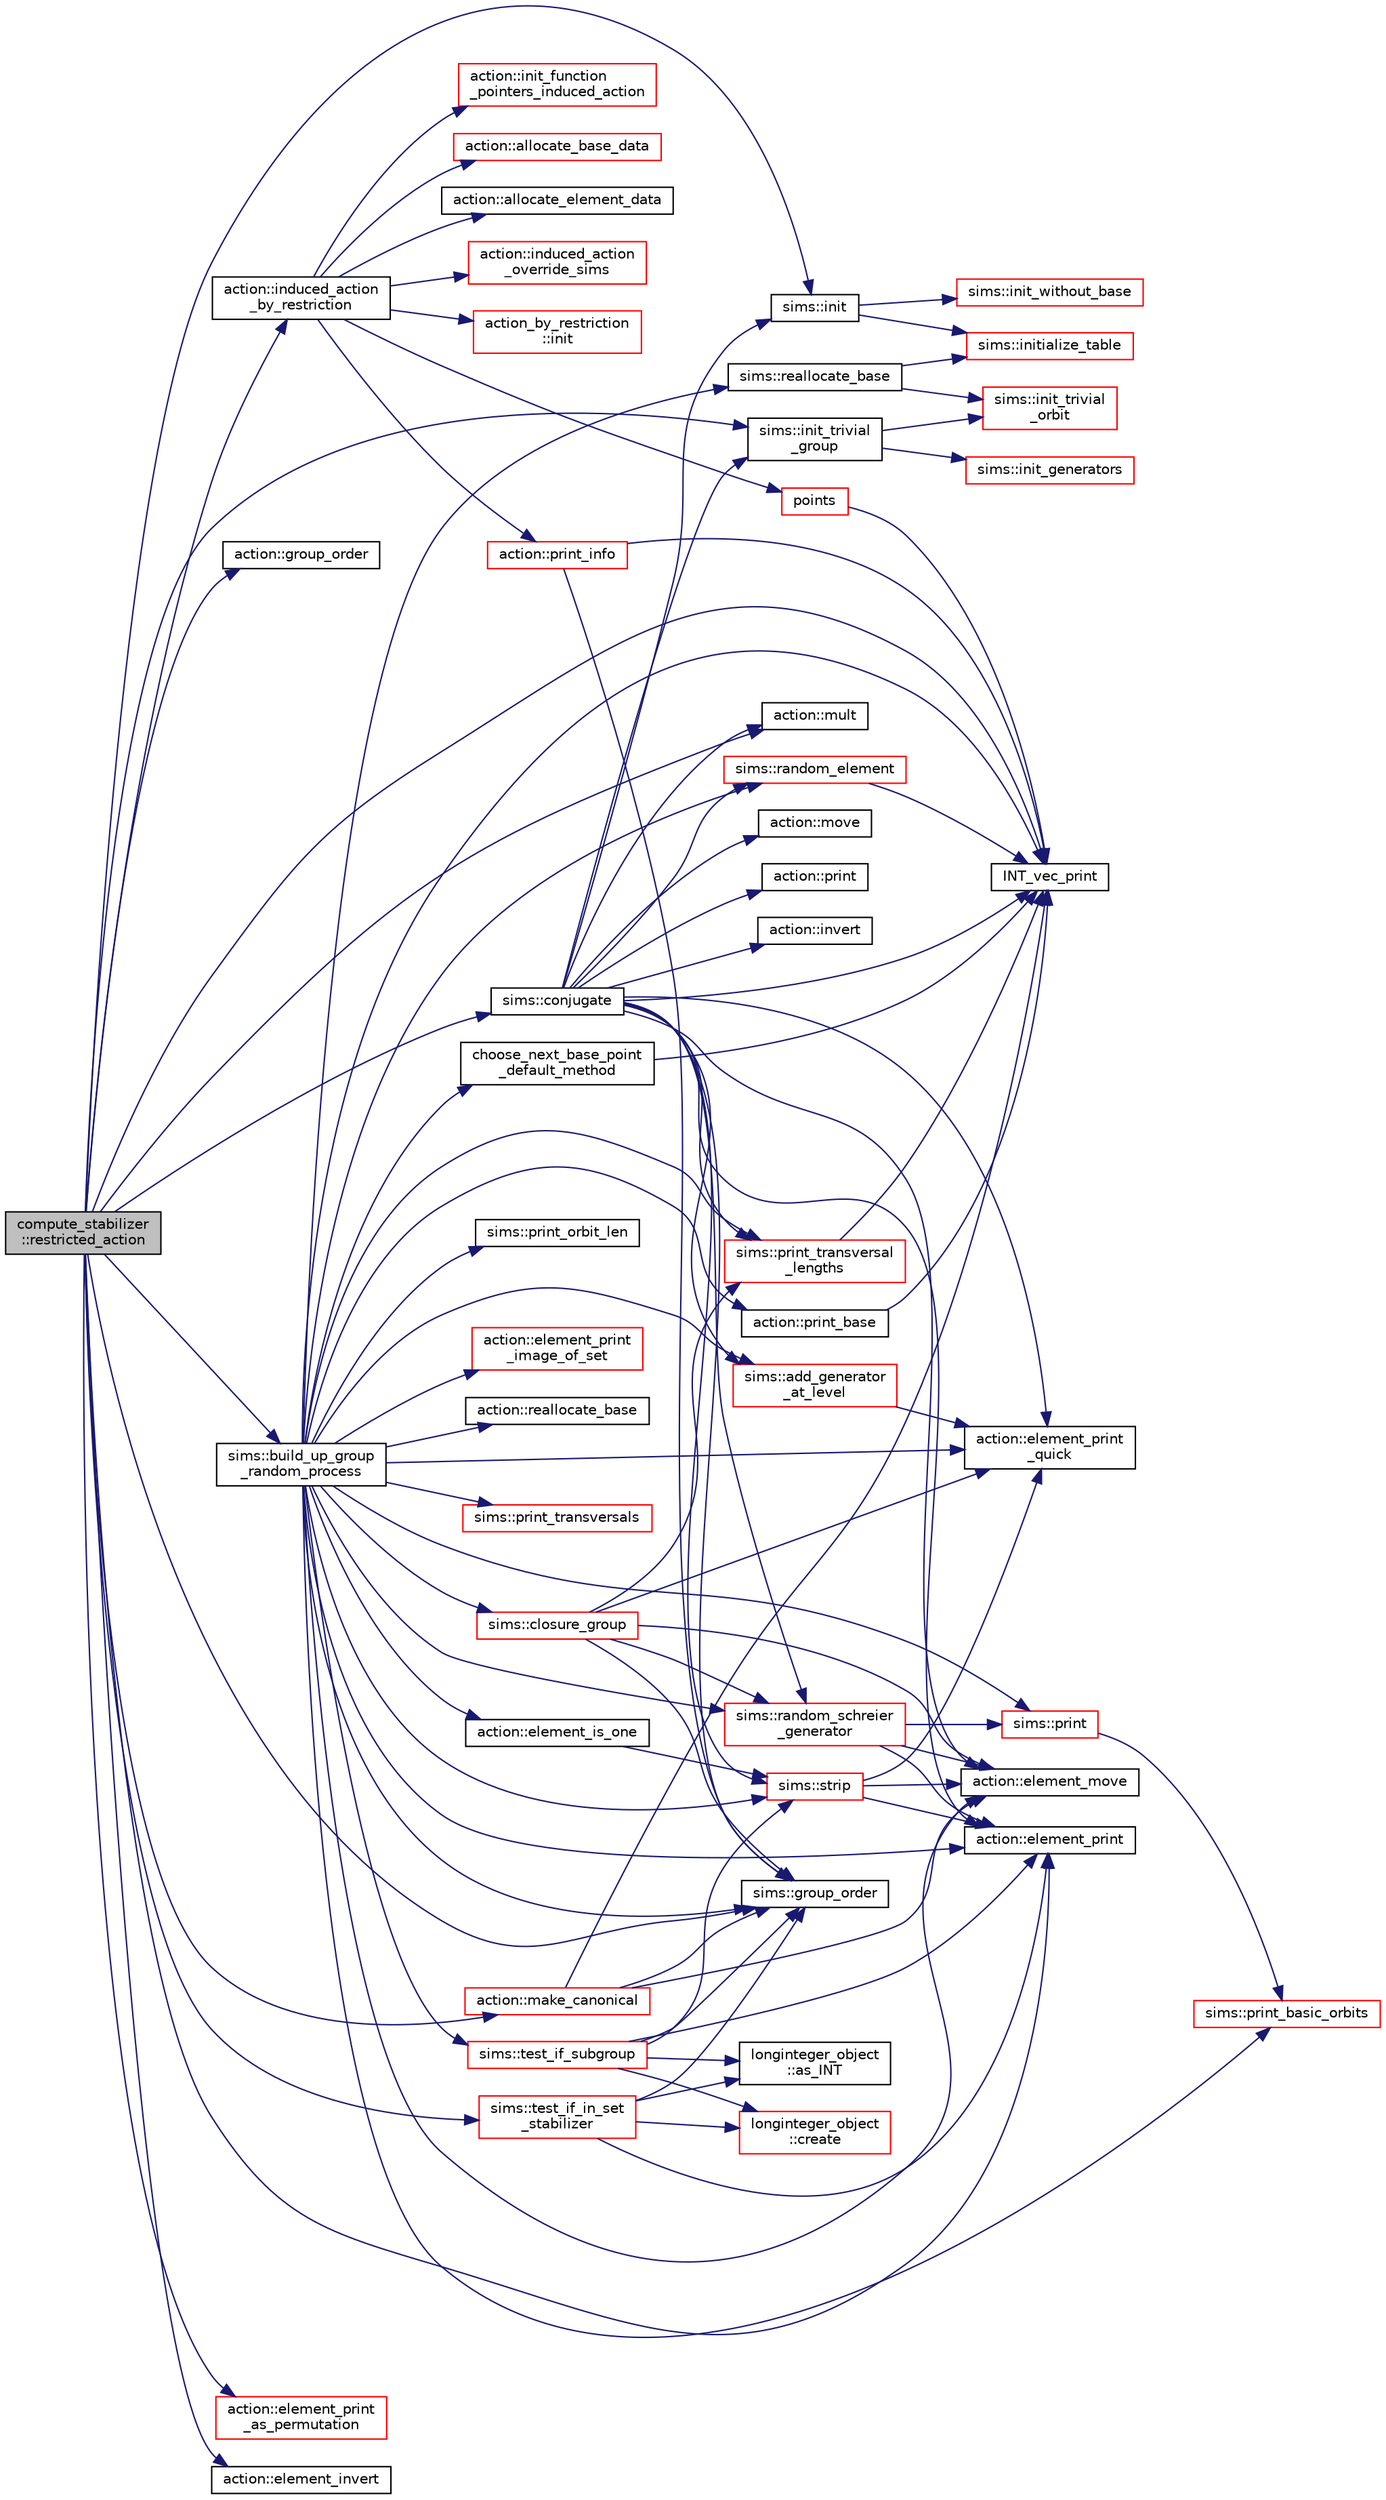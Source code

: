 digraph "compute_stabilizer::restricted_action"
{
  edge [fontname="Helvetica",fontsize="10",labelfontname="Helvetica",labelfontsize="10"];
  node [fontname="Helvetica",fontsize="10",shape=record];
  rankdir="LR";
  Node3001 [label="compute_stabilizer\l::restricted_action",height=0.2,width=0.4,color="black", fillcolor="grey75", style="filled", fontcolor="black"];
  Node3001 -> Node3002 [color="midnightblue",fontsize="10",style="solid",fontname="Helvetica"];
  Node3002 [label="action::induced_action\l_by_restriction",height=0.2,width=0.4,color="black", fillcolor="white", style="filled",URL="$d2/d86/classaction.html#a37c21f74a97c921d882a308370c06357"];
  Node3002 -> Node3003 [color="midnightblue",fontsize="10",style="solid",fontname="Helvetica"];
  Node3003 [label="action::print_info",height=0.2,width=0.4,color="red", fillcolor="white", style="filled",URL="$d2/d86/classaction.html#a6f89e493e5c5a32e5c3b8963d438ce86"];
  Node3003 -> Node3006 [color="midnightblue",fontsize="10",style="solid",fontname="Helvetica"];
  Node3006 [label="INT_vec_print",height=0.2,width=0.4,color="black", fillcolor="white", style="filled",URL="$df/dbf/sajeeb_8_c.html#a79a5901af0b47dd0d694109543c027fe"];
  Node3003 -> Node3007 [color="midnightblue",fontsize="10",style="solid",fontname="Helvetica"];
  Node3007 [label="sims::group_order",height=0.2,width=0.4,color="black", fillcolor="white", style="filled",URL="$d9/df3/classsims.html#aa442445175656570fa35febbe790efad"];
  Node3002 -> Node3008 [color="midnightblue",fontsize="10",style="solid",fontname="Helvetica"];
  Node3008 [label="action_by_restriction\l::init",height=0.2,width=0.4,color="red", fillcolor="white", style="filled",URL="$d1/d7e/classaction__by__restriction.html#af98e88c513afe51527082f11aac571f8"];
  Node3002 -> Node3013 [color="midnightblue",fontsize="10",style="solid",fontname="Helvetica"];
  Node3013 [label="points",height=0.2,width=0.4,color="red", fillcolor="white", style="filled",URL="$d7/d83/points_8_c.html#a8a498513b4415e1a4628a70fb6b26817"];
  Node3013 -> Node3006 [color="midnightblue",fontsize="10",style="solid",fontname="Helvetica"];
  Node3002 -> Node3020 [color="midnightblue",fontsize="10",style="solid",fontname="Helvetica"];
  Node3020 [label="action::init_function\l_pointers_induced_action",height=0.2,width=0.4,color="red", fillcolor="white", style="filled",URL="$d2/d86/classaction.html#a3b9287d084b24f7a3b9532a7589c58de"];
  Node3002 -> Node3474 [color="midnightblue",fontsize="10",style="solid",fontname="Helvetica"];
  Node3474 [label="action::allocate_base_data",height=0.2,width=0.4,color="red", fillcolor="white", style="filled",URL="$d2/d86/classaction.html#a345fa8dfbb60c8a100ab4dd80a966b1b"];
  Node3002 -> Node3477 [color="midnightblue",fontsize="10",style="solid",fontname="Helvetica"];
  Node3477 [label="action::allocate_element_data",height=0.2,width=0.4,color="black", fillcolor="white", style="filled",URL="$d2/d86/classaction.html#adc5f98db8315bfd17fcd2fbb437d8f60"];
  Node3002 -> Node3478 [color="midnightblue",fontsize="10",style="solid",fontname="Helvetica"];
  Node3478 [label="action::induced_action\l_override_sims",height=0.2,width=0.4,color="red", fillcolor="white", style="filled",URL="$d2/d86/classaction.html#ac8cc7d4543f6ef75a04777bd82ca244b"];
  Node3001 -> Node3480 [color="midnightblue",fontsize="10",style="solid",fontname="Helvetica"];
  Node3480 [label="action::group_order",height=0.2,width=0.4,color="black", fillcolor="white", style="filled",URL="$d2/d86/classaction.html#ad1f69adb27041311d2e7be96e39388d4"];
  Node3001 -> Node3007 [color="midnightblue",fontsize="10",style="solid",fontname="Helvetica"];
  Node3001 -> Node3482 [color="midnightblue",fontsize="10",style="solid",fontname="Helvetica"];
  Node3482 [label="sims::init",height=0.2,width=0.4,color="black", fillcolor="white", style="filled",URL="$d9/df3/classsims.html#a02eb61ed14f75cfe4dc0770142c1bff0"];
  Node3482 -> Node3483 [color="midnightblue",fontsize="10",style="solid",fontname="Helvetica"];
  Node3483 [label="sims::init_without_base",height=0.2,width=0.4,color="red", fillcolor="white", style="filled",URL="$d9/df3/classsims.html#a1010f2dc330b7c5ae10128c0b7dcbefd"];
  Node3482 -> Node3484 [color="midnightblue",fontsize="10",style="solid",fontname="Helvetica"];
  Node3484 [label="sims::initialize_table",height=0.2,width=0.4,color="red", fillcolor="white", style="filled",URL="$d9/df3/classsims.html#abe36dd0812bde20447f5aaa8384596a7"];
  Node3001 -> Node3486 [color="midnightblue",fontsize="10",style="solid",fontname="Helvetica"];
  Node3486 [label="sims::init_trivial\l_group",height=0.2,width=0.4,color="black", fillcolor="white", style="filled",URL="$d9/df3/classsims.html#a6a55a0a4e5124654f999933fd635334a"];
  Node3486 -> Node3487 [color="midnightblue",fontsize="10",style="solid",fontname="Helvetica"];
  Node3487 [label="sims::init_generators",height=0.2,width=0.4,color="red", fillcolor="white", style="filled",URL="$d9/df3/classsims.html#aa2a7908389727bdfa05d034e8d53a818"];
  Node3486 -> Node3488 [color="midnightblue",fontsize="10",style="solid",fontname="Helvetica"];
  Node3488 [label="sims::init_trivial\l_orbit",height=0.2,width=0.4,color="red", fillcolor="white", style="filled",URL="$d9/df3/classsims.html#ac55702550a4671a721f78345dd9bff70"];
  Node3001 -> Node3494 [color="midnightblue",fontsize="10",style="solid",fontname="Helvetica"];
  Node3494 [label="sims::conjugate",height=0.2,width=0.4,color="black", fillcolor="white", style="filled",URL="$d9/df3/classsims.html#ae5fdcadcb51929b4f5c02347384d8b8d"];
  Node3494 -> Node3366 [color="midnightblue",fontsize="10",style="solid",fontname="Helvetica"];
  Node3366 [label="action::print",height=0.2,width=0.4,color="black", fillcolor="white", style="filled",URL="$d2/d86/classaction.html#ae4159079fcf493e0e110c2114cc0a52d"];
  Node3494 -> Node3482 [color="midnightblue",fontsize="10",style="solid",fontname="Helvetica"];
  Node3494 -> Node3486 [color="midnightblue",fontsize="10",style="solid",fontname="Helvetica"];
  Node3494 -> Node3007 [color="midnightblue",fontsize="10",style="solid",fontname="Helvetica"];
  Node3494 -> Node3495 [color="midnightblue",fontsize="10",style="solid",fontname="Helvetica"];
  Node3495 [label="action::invert",height=0.2,width=0.4,color="black", fillcolor="white", style="filled",URL="$d2/d86/classaction.html#aa498723c58a9a8cf1da296044127a428"];
  Node3494 -> Node3496 [color="midnightblue",fontsize="10",style="solid",fontname="Helvetica"];
  Node3496 [label="sims::random_schreier\l_generator",height=0.2,width=0.4,color="red", fillcolor="white", style="filled",URL="$d9/df3/classsims.html#aaa77048e586c36a7639fa61ff66e0a23"];
  Node3496 -> Node3044 [color="midnightblue",fontsize="10",style="solid",fontname="Helvetica"];
  Node3044 [label="action::element_print",height=0.2,width=0.4,color="black", fillcolor="white", style="filled",URL="$d2/d86/classaction.html#ae38c3ef3c1125213733d63c6fc3c40cd"];
  Node3496 -> Node3033 [color="midnightblue",fontsize="10",style="solid",fontname="Helvetica"];
  Node3033 [label="action::element_move",height=0.2,width=0.4,color="black", fillcolor="white", style="filled",URL="$d2/d86/classaction.html#a550947491bbb534d3d7951f50198a874"];
  Node3496 -> Node3499 [color="midnightblue",fontsize="10",style="solid",fontname="Helvetica"];
  Node3499 [label="sims::print",height=0.2,width=0.4,color="red", fillcolor="white", style="filled",URL="$d9/df3/classsims.html#a93c3d22dc3ac6d78acc60bad65234944"];
  Node3499 -> Node3504 [color="midnightblue",fontsize="10",style="solid",fontname="Helvetica"];
  Node3504 [label="sims::print_basic_orbits",height=0.2,width=0.4,color="red", fillcolor="white", style="filled",URL="$d9/df3/classsims.html#ab26955fba9bb5a6fe176b4f12d0a6c5a"];
  Node3494 -> Node3033 [color="midnightblue",fontsize="10",style="solid",fontname="Helvetica"];
  Node3494 -> Node3044 [color="midnightblue",fontsize="10",style="solid",fontname="Helvetica"];
  Node3494 -> Node3505 [color="midnightblue",fontsize="10",style="solid",fontname="Helvetica"];
  Node3505 [label="action::move",height=0.2,width=0.4,color="black", fillcolor="white", style="filled",URL="$d2/d86/classaction.html#ab857fef69d8687a7926a9e4a00dd77ee"];
  Node3494 -> Node3506 [color="midnightblue",fontsize="10",style="solid",fontname="Helvetica"];
  Node3506 [label="sims::random_element",height=0.2,width=0.4,color="red", fillcolor="white", style="filled",URL="$d9/df3/classsims.html#a28e72977652add0bb45a5f703243fd33"];
  Node3506 -> Node3006 [color="midnightblue",fontsize="10",style="solid",fontname="Helvetica"];
  Node3494 -> Node3006 [color="midnightblue",fontsize="10",style="solid",fontname="Helvetica"];
  Node3494 -> Node3507 [color="midnightblue",fontsize="10",style="solid",fontname="Helvetica"];
  Node3507 [label="action::mult",height=0.2,width=0.4,color="black", fillcolor="white", style="filled",URL="$d2/d86/classaction.html#a97d41015c3985091d0f4cd34e0180ea7"];
  Node3494 -> Node3425 [color="midnightblue",fontsize="10",style="solid",fontname="Helvetica"];
  Node3425 [label="sims::strip",height=0.2,width=0.4,color="red", fillcolor="white", style="filled",URL="$d9/df3/classsims.html#a4d902cab732ddf9f60788dda85b0a775"];
  Node3425 -> Node3031 [color="midnightblue",fontsize="10",style="solid",fontname="Helvetica"];
  Node3031 [label="action::element_print\l_quick",height=0.2,width=0.4,color="black", fillcolor="white", style="filled",URL="$d2/d86/classaction.html#a4844680cf6750396f76494a28655265b"];
  Node3425 -> Node3033 [color="midnightblue",fontsize="10",style="solid",fontname="Helvetica"];
  Node3425 -> Node3044 [color="midnightblue",fontsize="10",style="solid",fontname="Helvetica"];
  Node3494 -> Node3031 [color="midnightblue",fontsize="10",style="solid",fontname="Helvetica"];
  Node3494 -> Node3508 [color="midnightblue",fontsize="10",style="solid",fontname="Helvetica"];
  Node3508 [label="sims::add_generator\l_at_level",height=0.2,width=0.4,color="red", fillcolor="white", style="filled",URL="$d9/df3/classsims.html#ac9f0f17058381524d70645e9d6893e4d"];
  Node3508 -> Node3031 [color="midnightblue",fontsize="10",style="solid",fontname="Helvetica"];
  Node3494 -> Node3516 [color="midnightblue",fontsize="10",style="solid",fontname="Helvetica"];
  Node3516 [label="sims::print_transversal\l_lengths",height=0.2,width=0.4,color="red", fillcolor="white", style="filled",URL="$d9/df3/classsims.html#a122d9276cad4b4fbb8ea6f7831d43020"];
  Node3516 -> Node3006 [color="midnightblue",fontsize="10",style="solid",fontname="Helvetica"];
  Node3001 -> Node3517 [color="midnightblue",fontsize="10",style="solid",fontname="Helvetica"];
  Node3517 [label="sims::build_up_group\l_random_process",height=0.2,width=0.4,color="black", fillcolor="white", style="filled",URL="$d9/df3/classsims.html#afde54d656304b5a92459615f2690ea64"];
  Node3517 -> Node3007 [color="midnightblue",fontsize="10",style="solid",fontname="Helvetica"];
  Node3517 -> Node3518 [color="midnightblue",fontsize="10",style="solid",fontname="Helvetica"];
  Node3518 [label="sims::test_if_subgroup",height=0.2,width=0.4,color="red", fillcolor="white", style="filled",URL="$d9/df3/classsims.html#a60f53e947f3a0949805cf0e422749bf5"];
  Node3518 -> Node3007 [color="midnightblue",fontsize="10",style="solid",fontname="Helvetica"];
  Node3518 -> Node3047 [color="midnightblue",fontsize="10",style="solid",fontname="Helvetica"];
  Node3047 [label="longinteger_object\l::as_INT",height=0.2,width=0.4,color="black", fillcolor="white", style="filled",URL="$dd/d7e/classlonginteger__object.html#afb992d4679a6741acc63c8bcba27971e"];
  Node3518 -> Node3038 [color="midnightblue",fontsize="10",style="solid",fontname="Helvetica"];
  Node3038 [label="longinteger_object\l::create",height=0.2,width=0.4,color="red", fillcolor="white", style="filled",URL="$dd/d7e/classlonginteger__object.html#a95d2eebc60849c3963a49298b1f498c2"];
  Node3518 -> Node3425 [color="midnightblue",fontsize="10",style="solid",fontname="Helvetica"];
  Node3518 -> Node3044 [color="midnightblue",fontsize="10",style="solid",fontname="Helvetica"];
  Node3517 -> Node3520 [color="midnightblue",fontsize="10",style="solid",fontname="Helvetica"];
  Node3520 [label="action::print_base",height=0.2,width=0.4,color="black", fillcolor="white", style="filled",URL="$d2/d86/classaction.html#a6ac1c35b58155659d22359820a3ae18a"];
  Node3520 -> Node3006 [color="midnightblue",fontsize="10",style="solid",fontname="Helvetica"];
  Node3517 -> Node3521 [color="midnightblue",fontsize="10",style="solid",fontname="Helvetica"];
  Node3521 [label="sims::print_orbit_len",height=0.2,width=0.4,color="black", fillcolor="white", style="filled",URL="$d9/df3/classsims.html#aafae664e1594cffd4317cf881748cf0b"];
  Node3517 -> Node3496 [color="midnightblue",fontsize="10",style="solid",fontname="Helvetica"];
  Node3517 -> Node3033 [color="midnightblue",fontsize="10",style="solid",fontname="Helvetica"];
  Node3517 -> Node3031 [color="midnightblue",fontsize="10",style="solid",fontname="Helvetica"];
  Node3517 -> Node3506 [color="midnightblue",fontsize="10",style="solid",fontname="Helvetica"];
  Node3517 -> Node3006 [color="midnightblue",fontsize="10",style="solid",fontname="Helvetica"];
  Node3517 -> Node3425 [color="midnightblue",fontsize="10",style="solid",fontname="Helvetica"];
  Node3517 -> Node3424 [color="midnightblue",fontsize="10",style="solid",fontname="Helvetica"];
  Node3424 [label="action::element_is_one",height=0.2,width=0.4,color="black", fillcolor="white", style="filled",URL="$d2/d86/classaction.html#aeb623ab323a151f64d713288cd13224d"];
  Node3424 -> Node3425 [color="midnightblue",fontsize="10",style="solid",fontname="Helvetica"];
  Node3517 -> Node3522 [color="midnightblue",fontsize="10",style="solid",fontname="Helvetica"];
  Node3522 [label="choose_next_base_point\l_default_method",height=0.2,width=0.4,color="black", fillcolor="white", style="filled",URL="$d5/d90/action__global_8_c.html#aa8a0dd82f9ba29cb6f07b63528ff3763"];
  Node3522 -> Node3006 [color="midnightblue",fontsize="10",style="solid",fontname="Helvetica"];
  Node3517 -> Node3499 [color="midnightblue",fontsize="10",style="solid",fontname="Helvetica"];
  Node3517 -> Node3504 [color="midnightblue",fontsize="10",style="solid",fontname="Helvetica"];
  Node3517 -> Node3523 [color="midnightblue",fontsize="10",style="solid",fontname="Helvetica"];
  Node3523 [label="action::element_print\l_image_of_set",height=0.2,width=0.4,color="red", fillcolor="white", style="filled",URL="$d2/d86/classaction.html#aee1fcf04d4d80369d3f3857d411a2535"];
  Node3517 -> Node3044 [color="midnightblue",fontsize="10",style="solid",fontname="Helvetica"];
  Node3517 -> Node3508 [color="midnightblue",fontsize="10",style="solid",fontname="Helvetica"];
  Node3517 -> Node3481 [color="midnightblue",fontsize="10",style="solid",fontname="Helvetica"];
  Node3481 [label="action::reallocate_base",height=0.2,width=0.4,color="black", fillcolor="white", style="filled",URL="$d2/d86/classaction.html#a59ea889d3aa9e9aee86ffee6b7785bfd"];
  Node3517 -> Node3524 [color="midnightblue",fontsize="10",style="solid",fontname="Helvetica"];
  Node3524 [label="sims::reallocate_base",height=0.2,width=0.4,color="black", fillcolor="white", style="filled",URL="$d9/df3/classsims.html#a9768b0070683ba04b4211aa8d0de7fbd"];
  Node3524 -> Node3484 [color="midnightblue",fontsize="10",style="solid",fontname="Helvetica"];
  Node3524 -> Node3488 [color="midnightblue",fontsize="10",style="solid",fontname="Helvetica"];
  Node3517 -> Node3525 [color="midnightblue",fontsize="10",style="solid",fontname="Helvetica"];
  Node3525 [label="sims::closure_group",height=0.2,width=0.4,color="red", fillcolor="white", style="filled",URL="$d9/df3/classsims.html#a7ecab5d843b1960ba9386e1b5dd41b95"];
  Node3525 -> Node3516 [color="midnightblue",fontsize="10",style="solid",fontname="Helvetica"];
  Node3525 -> Node3007 [color="midnightblue",fontsize="10",style="solid",fontname="Helvetica"];
  Node3525 -> Node3496 [color="midnightblue",fontsize="10",style="solid",fontname="Helvetica"];
  Node3525 -> Node3033 [color="midnightblue",fontsize="10",style="solid",fontname="Helvetica"];
  Node3525 -> Node3031 [color="midnightblue",fontsize="10",style="solid",fontname="Helvetica"];
  Node3517 -> Node3516 [color="midnightblue",fontsize="10",style="solid",fontname="Helvetica"];
  Node3517 -> Node3530 [color="midnightblue",fontsize="10",style="solid",fontname="Helvetica"];
  Node3530 [label="sims::print_transversals",height=0.2,width=0.4,color="red", fillcolor="white", style="filled",URL="$d9/df3/classsims.html#a77dbb9429e40ca83098f314bf0e3c44a"];
  Node3001 -> Node3531 [color="midnightblue",fontsize="10",style="solid",fontname="Helvetica"];
  Node3531 [label="sims::test_if_in_set\l_stabilizer",height=0.2,width=0.4,color="red", fillcolor="white", style="filled",URL="$d9/df3/classsims.html#abe588043fe8f4e073169e80ad696b3ea"];
  Node3531 -> Node3007 [color="midnightblue",fontsize="10",style="solid",fontname="Helvetica"];
  Node3531 -> Node3047 [color="midnightblue",fontsize="10",style="solid",fontname="Helvetica"];
  Node3531 -> Node3038 [color="midnightblue",fontsize="10",style="solid",fontname="Helvetica"];
  Node3531 -> Node3044 [color="midnightblue",fontsize="10",style="solid",fontname="Helvetica"];
  Node3001 -> Node3534 [color="midnightblue",fontsize="10",style="solid",fontname="Helvetica"];
  Node3534 [label="action::make_canonical",height=0.2,width=0.4,color="red", fillcolor="white", style="filled",URL="$d2/d86/classaction.html#ae20ff0b8d092d2eddf9b661fb8821fd2"];
  Node3534 -> Node3006 [color="midnightblue",fontsize="10",style="solid",fontname="Helvetica"];
  Node3534 -> Node3007 [color="midnightblue",fontsize="10",style="solid",fontname="Helvetica"];
  Node3534 -> Node3033 [color="midnightblue",fontsize="10",style="solid",fontname="Helvetica"];
  Node3001 -> Node3006 [color="midnightblue",fontsize="10",style="solid",fontname="Helvetica"];
  Node3001 -> Node3044 [color="midnightblue",fontsize="10",style="solid",fontname="Helvetica"];
  Node3001 -> Node3368 [color="midnightblue",fontsize="10",style="solid",fontname="Helvetica"];
  Node3368 [label="action::element_print\l_as_permutation",height=0.2,width=0.4,color="red", fillcolor="white", style="filled",URL="$d2/d86/classaction.html#a2975618a8203187b688a67c947150bb8"];
  Node3001 -> Node3507 [color="midnightblue",fontsize="10",style="solid",fontname="Helvetica"];
  Node3001 -> Node3046 [color="midnightblue",fontsize="10",style="solid",fontname="Helvetica"];
  Node3046 [label="action::element_invert",height=0.2,width=0.4,color="black", fillcolor="white", style="filled",URL="$d2/d86/classaction.html#aa4bd01e338497714586636751fcef436"];
}
